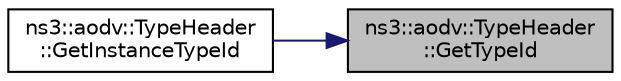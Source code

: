 digraph "ns3::aodv::TypeHeader::GetTypeId"
{
 // LATEX_PDF_SIZE
  edge [fontname="Helvetica",fontsize="10",labelfontname="Helvetica",labelfontsize="10"];
  node [fontname="Helvetica",fontsize="10",shape=record];
  rankdir="RL";
  Node1 [label="ns3::aodv::TypeHeader\l::GetTypeId",height=0.2,width=0.4,color="black", fillcolor="grey75", style="filled", fontcolor="black",tooltip="Get the type ID."];
  Node1 -> Node2 [dir="back",color="midnightblue",fontsize="10",style="solid",fontname="Helvetica"];
  Node2 [label="ns3::aodv::TypeHeader\l::GetInstanceTypeId",height=0.2,width=0.4,color="black", fillcolor="white", style="filled",URL="$classns3_1_1aodv_1_1_type_header.html#a96d6f032ab2d53b92aa5296d655f1b36",tooltip="Get the most derived TypeId for this Object."];
}
